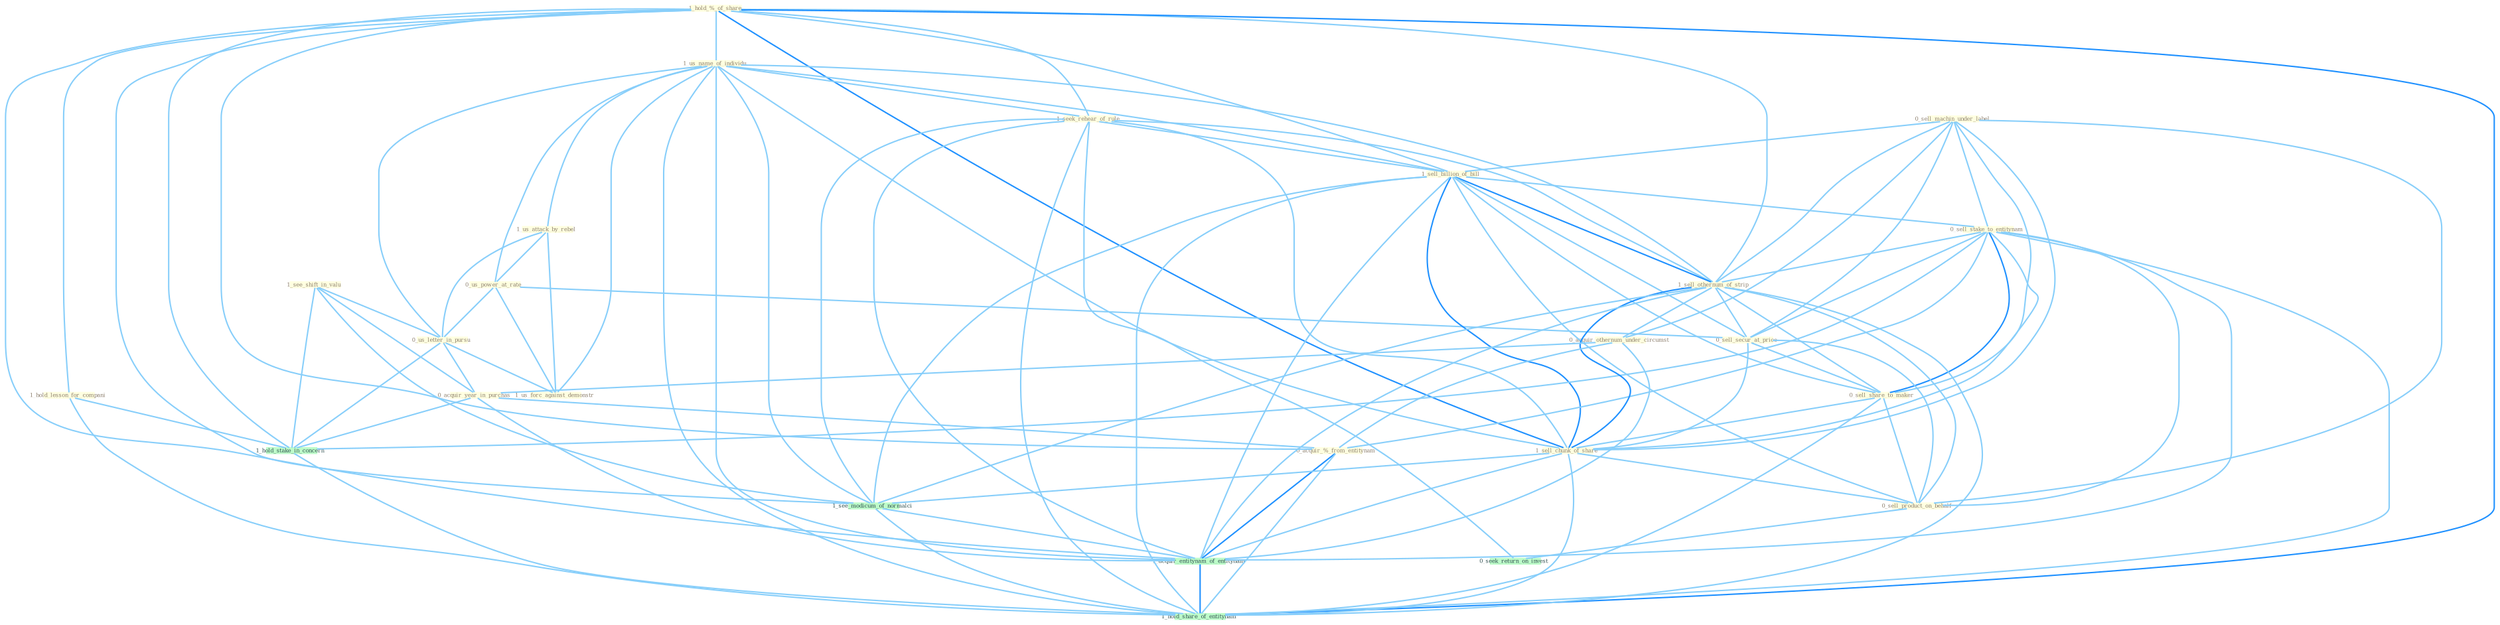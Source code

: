 Graph G{ 
    node
    [shape=polygon,style=filled,width=.5,height=.06,color="#BDFCC9",fixedsize=true,fontsize=4,
    fontcolor="#2f4f4f"];
    {node
    [color="#ffffe0", fontcolor="#8b7d6b"] "0_sell_machin_under_label " "1_see_shift_in_valu " "1_hold_%_of_share " "1_us_name_of_individu " "1_us_attack_by_rebel " "1_seek_rehear_of_rule " "0_us_power_at_rate " "1_sell_billion_of_bill " "0_sell_stake_to_entitynam " "1_sell_othernum_of_strip " "0_us_letter_in_pursu " "1_hold_lesson_for_compani " "0_acquir_othernum_under_circumst " "0_acquir_year_in_purchas " "0_sell_secur_at_price " "0_sell_share_to_maker " "1_us_forc_against_demonstr " "0_acquir_%_from_entitynam " "1_sell_chunk_of_share " "0_sell_product_on_behalf "}
{node [color="#fff0f5", fontcolor="#b22222"]}
edge [color="#B0E2FF"];

	"0_sell_machin_under_label " -- "1_sell_billion_of_bill " [w="1", color="#87cefa" ];
	"0_sell_machin_under_label " -- "0_sell_stake_to_entitynam " [w="1", color="#87cefa" ];
	"0_sell_machin_under_label " -- "1_sell_othernum_of_strip " [w="1", color="#87cefa" ];
	"0_sell_machin_under_label " -- "0_acquir_othernum_under_circumst " [w="1", color="#87cefa" ];
	"0_sell_machin_under_label " -- "0_sell_secur_at_price " [w="1", color="#87cefa" ];
	"0_sell_machin_under_label " -- "0_sell_share_to_maker " [w="1", color="#87cefa" ];
	"0_sell_machin_under_label " -- "1_sell_chunk_of_share " [w="1", color="#87cefa" ];
	"0_sell_machin_under_label " -- "0_sell_product_on_behalf " [w="1", color="#87cefa" ];
	"1_see_shift_in_valu " -- "0_us_letter_in_pursu " [w="1", color="#87cefa" ];
	"1_see_shift_in_valu " -- "0_acquir_year_in_purchas " [w="1", color="#87cefa" ];
	"1_see_shift_in_valu " -- "1_hold_stake_in_concern " [w="1", color="#87cefa" ];
	"1_see_shift_in_valu " -- "1_see_modicum_of_normalci " [w="1", color="#87cefa" ];
	"1_hold_%_of_share " -- "1_us_name_of_individu " [w="1", color="#87cefa" ];
	"1_hold_%_of_share " -- "1_seek_rehear_of_rule " [w="1", color="#87cefa" ];
	"1_hold_%_of_share " -- "1_sell_billion_of_bill " [w="1", color="#87cefa" ];
	"1_hold_%_of_share " -- "1_sell_othernum_of_strip " [w="1", color="#87cefa" ];
	"1_hold_%_of_share " -- "1_hold_lesson_for_compani " [w="1", color="#87cefa" ];
	"1_hold_%_of_share " -- "0_acquir_%_from_entitynam " [w="1", color="#87cefa" ];
	"1_hold_%_of_share " -- "1_sell_chunk_of_share " [w="2", color="#1e90ff" , len=0.8];
	"1_hold_%_of_share " -- "1_hold_stake_in_concern " [w="1", color="#87cefa" ];
	"1_hold_%_of_share " -- "1_see_modicum_of_normalci " [w="1", color="#87cefa" ];
	"1_hold_%_of_share " -- "1_acquir_entitynam_of_entitynam " [w="1", color="#87cefa" ];
	"1_hold_%_of_share " -- "1_hold_share_of_entitynam " [w="2", color="#1e90ff" , len=0.8];
	"1_us_name_of_individu " -- "1_us_attack_by_rebel " [w="1", color="#87cefa" ];
	"1_us_name_of_individu " -- "1_seek_rehear_of_rule " [w="1", color="#87cefa" ];
	"1_us_name_of_individu " -- "0_us_power_at_rate " [w="1", color="#87cefa" ];
	"1_us_name_of_individu " -- "1_sell_billion_of_bill " [w="1", color="#87cefa" ];
	"1_us_name_of_individu " -- "1_sell_othernum_of_strip " [w="1", color="#87cefa" ];
	"1_us_name_of_individu " -- "0_us_letter_in_pursu " [w="1", color="#87cefa" ];
	"1_us_name_of_individu " -- "1_us_forc_against_demonstr " [w="1", color="#87cefa" ];
	"1_us_name_of_individu " -- "1_sell_chunk_of_share " [w="1", color="#87cefa" ];
	"1_us_name_of_individu " -- "1_see_modicum_of_normalci " [w="1", color="#87cefa" ];
	"1_us_name_of_individu " -- "1_acquir_entitynam_of_entitynam " [w="1", color="#87cefa" ];
	"1_us_name_of_individu " -- "1_hold_share_of_entitynam " [w="1", color="#87cefa" ];
	"1_us_attack_by_rebel " -- "0_us_power_at_rate " [w="1", color="#87cefa" ];
	"1_us_attack_by_rebel " -- "0_us_letter_in_pursu " [w="1", color="#87cefa" ];
	"1_us_attack_by_rebel " -- "1_us_forc_against_demonstr " [w="1", color="#87cefa" ];
	"1_seek_rehear_of_rule " -- "1_sell_billion_of_bill " [w="1", color="#87cefa" ];
	"1_seek_rehear_of_rule " -- "1_sell_othernum_of_strip " [w="1", color="#87cefa" ];
	"1_seek_rehear_of_rule " -- "1_sell_chunk_of_share " [w="1", color="#87cefa" ];
	"1_seek_rehear_of_rule " -- "0_seek_return_on_invest " [w="1", color="#87cefa" ];
	"1_seek_rehear_of_rule " -- "1_see_modicum_of_normalci " [w="1", color="#87cefa" ];
	"1_seek_rehear_of_rule " -- "1_acquir_entitynam_of_entitynam " [w="1", color="#87cefa" ];
	"1_seek_rehear_of_rule " -- "1_hold_share_of_entitynam " [w="1", color="#87cefa" ];
	"0_us_power_at_rate " -- "0_us_letter_in_pursu " [w="1", color="#87cefa" ];
	"0_us_power_at_rate " -- "0_sell_secur_at_price " [w="1", color="#87cefa" ];
	"0_us_power_at_rate " -- "1_us_forc_against_demonstr " [w="1", color="#87cefa" ];
	"1_sell_billion_of_bill " -- "0_sell_stake_to_entitynam " [w="1", color="#87cefa" ];
	"1_sell_billion_of_bill " -- "1_sell_othernum_of_strip " [w="2", color="#1e90ff" , len=0.8];
	"1_sell_billion_of_bill " -- "0_sell_secur_at_price " [w="1", color="#87cefa" ];
	"1_sell_billion_of_bill " -- "0_sell_share_to_maker " [w="1", color="#87cefa" ];
	"1_sell_billion_of_bill " -- "1_sell_chunk_of_share " [w="2", color="#1e90ff" , len=0.8];
	"1_sell_billion_of_bill " -- "0_sell_product_on_behalf " [w="1", color="#87cefa" ];
	"1_sell_billion_of_bill " -- "1_see_modicum_of_normalci " [w="1", color="#87cefa" ];
	"1_sell_billion_of_bill " -- "1_acquir_entitynam_of_entitynam " [w="1", color="#87cefa" ];
	"1_sell_billion_of_bill " -- "1_hold_share_of_entitynam " [w="1", color="#87cefa" ];
	"0_sell_stake_to_entitynam " -- "1_sell_othernum_of_strip " [w="1", color="#87cefa" ];
	"0_sell_stake_to_entitynam " -- "0_sell_secur_at_price " [w="1", color="#87cefa" ];
	"0_sell_stake_to_entitynam " -- "0_sell_share_to_maker " [w="2", color="#1e90ff" , len=0.8];
	"0_sell_stake_to_entitynam " -- "0_acquir_%_from_entitynam " [w="1", color="#87cefa" ];
	"0_sell_stake_to_entitynam " -- "1_sell_chunk_of_share " [w="1", color="#87cefa" ];
	"0_sell_stake_to_entitynam " -- "0_sell_product_on_behalf " [w="1", color="#87cefa" ];
	"0_sell_stake_to_entitynam " -- "1_hold_stake_in_concern " [w="1", color="#87cefa" ];
	"0_sell_stake_to_entitynam " -- "1_acquir_entitynam_of_entitynam " [w="1", color="#87cefa" ];
	"0_sell_stake_to_entitynam " -- "1_hold_share_of_entitynam " [w="1", color="#87cefa" ];
	"1_sell_othernum_of_strip " -- "0_acquir_othernum_under_circumst " [w="1", color="#87cefa" ];
	"1_sell_othernum_of_strip " -- "0_sell_secur_at_price " [w="1", color="#87cefa" ];
	"1_sell_othernum_of_strip " -- "0_sell_share_to_maker " [w="1", color="#87cefa" ];
	"1_sell_othernum_of_strip " -- "1_sell_chunk_of_share " [w="2", color="#1e90ff" , len=0.8];
	"1_sell_othernum_of_strip " -- "0_sell_product_on_behalf " [w="1", color="#87cefa" ];
	"1_sell_othernum_of_strip " -- "1_see_modicum_of_normalci " [w="1", color="#87cefa" ];
	"1_sell_othernum_of_strip " -- "1_acquir_entitynam_of_entitynam " [w="1", color="#87cefa" ];
	"1_sell_othernum_of_strip " -- "1_hold_share_of_entitynam " [w="1", color="#87cefa" ];
	"0_us_letter_in_pursu " -- "0_acquir_year_in_purchas " [w="1", color="#87cefa" ];
	"0_us_letter_in_pursu " -- "1_us_forc_against_demonstr " [w="1", color="#87cefa" ];
	"0_us_letter_in_pursu " -- "1_hold_stake_in_concern " [w="1", color="#87cefa" ];
	"1_hold_lesson_for_compani " -- "1_hold_stake_in_concern " [w="1", color="#87cefa" ];
	"1_hold_lesson_for_compani " -- "1_hold_share_of_entitynam " [w="1", color="#87cefa" ];
	"0_acquir_othernum_under_circumst " -- "0_acquir_year_in_purchas " [w="1", color="#87cefa" ];
	"0_acquir_othernum_under_circumst " -- "0_acquir_%_from_entitynam " [w="1", color="#87cefa" ];
	"0_acquir_othernum_under_circumst " -- "1_acquir_entitynam_of_entitynam " [w="1", color="#87cefa" ];
	"0_acquir_year_in_purchas " -- "0_acquir_%_from_entitynam " [w="1", color="#87cefa" ];
	"0_acquir_year_in_purchas " -- "1_hold_stake_in_concern " [w="1", color="#87cefa" ];
	"0_acquir_year_in_purchas " -- "1_acquir_entitynam_of_entitynam " [w="1", color="#87cefa" ];
	"0_sell_secur_at_price " -- "0_sell_share_to_maker " [w="1", color="#87cefa" ];
	"0_sell_secur_at_price " -- "1_sell_chunk_of_share " [w="1", color="#87cefa" ];
	"0_sell_secur_at_price " -- "0_sell_product_on_behalf " [w="1", color="#87cefa" ];
	"0_sell_share_to_maker " -- "1_sell_chunk_of_share " [w="1", color="#87cefa" ];
	"0_sell_share_to_maker " -- "0_sell_product_on_behalf " [w="1", color="#87cefa" ];
	"0_sell_share_to_maker " -- "1_hold_share_of_entitynam " [w="1", color="#87cefa" ];
	"0_acquir_%_from_entitynam " -- "1_acquir_entitynam_of_entitynam " [w="2", color="#1e90ff" , len=0.8];
	"0_acquir_%_from_entitynam " -- "1_hold_share_of_entitynam " [w="1", color="#87cefa" ];
	"1_sell_chunk_of_share " -- "0_sell_product_on_behalf " [w="1", color="#87cefa" ];
	"1_sell_chunk_of_share " -- "1_see_modicum_of_normalci " [w="1", color="#87cefa" ];
	"1_sell_chunk_of_share " -- "1_acquir_entitynam_of_entitynam " [w="1", color="#87cefa" ];
	"1_sell_chunk_of_share " -- "1_hold_share_of_entitynam " [w="1", color="#87cefa" ];
	"0_sell_product_on_behalf " -- "0_seek_return_on_invest " [w="1", color="#87cefa" ];
	"1_hold_stake_in_concern " -- "1_hold_share_of_entitynam " [w="1", color="#87cefa" ];
	"1_see_modicum_of_normalci " -- "1_acquir_entitynam_of_entitynam " [w="1", color="#87cefa" ];
	"1_see_modicum_of_normalci " -- "1_hold_share_of_entitynam " [w="1", color="#87cefa" ];
	"1_acquir_entitynam_of_entitynam " -- "1_hold_share_of_entitynam " [w="2", color="#1e90ff" , len=0.8];
}